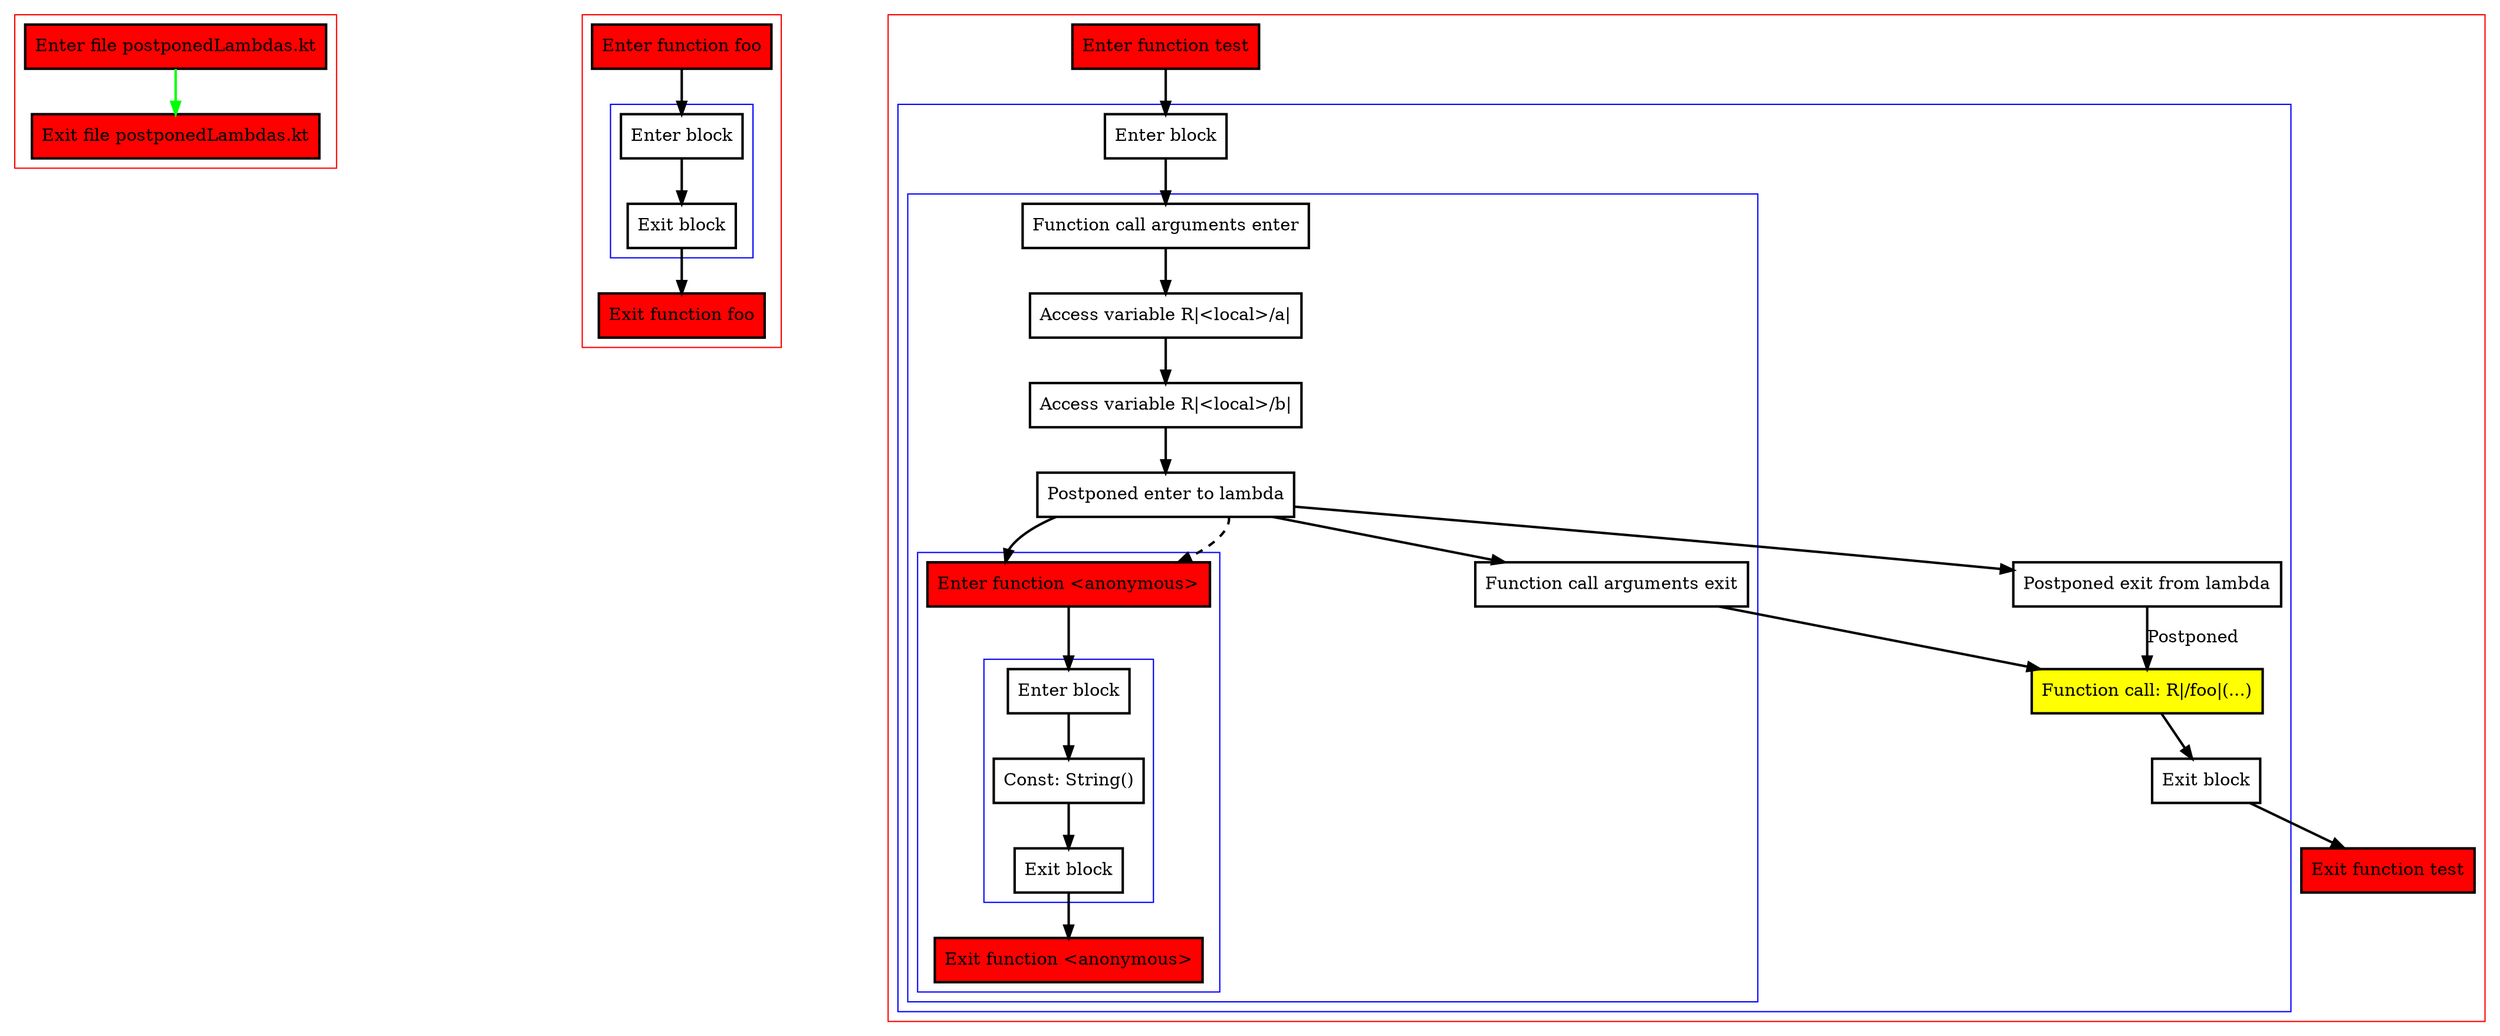 digraph postponedLambdas_kt {
    graph [nodesep=3]
    node [shape=box penwidth=2]
    edge [penwidth=2]

    subgraph cluster_0 {
        color=red
        0 [label="Enter file postponedLambdas.kt" style="filled" fillcolor=red];
        1 [label="Exit file postponedLambdas.kt" style="filled" fillcolor=red];
    }
    0 -> {1} [color=green];

    subgraph cluster_1 {
        color=red
        2 [label="Enter function foo" style="filled" fillcolor=red];
        subgraph cluster_2 {
            color=blue
            3 [label="Enter block"];
            4 [label="Exit block"];
        }
        5 [label="Exit function foo" style="filled" fillcolor=red];
    }
    2 -> {3};
    3 -> {4};
    4 -> {5};

    subgraph cluster_3 {
        color=red
        6 [label="Enter function test" style="filled" fillcolor=red];
        subgraph cluster_4 {
            color=blue
            7 [label="Enter block"];
            subgraph cluster_5 {
                color=blue
                8 [label="Function call arguments enter"];
                9 [label="Access variable R|<local>/a|"];
                10 [label="Access variable R|<local>/b|"];
                11 [label="Postponed enter to lambda"];
                subgraph cluster_6 {
                    color=blue
                    12 [label="Enter function <anonymous>" style="filled" fillcolor=red];
                    subgraph cluster_7 {
                        color=blue
                        13 [label="Enter block"];
                        14 [label="Const: String()"];
                        15 [label="Exit block"];
                    }
                    16 [label="Exit function <anonymous>" style="filled" fillcolor=red];
                }
                17 [label="Function call arguments exit"];
            }
            18 [label="Postponed exit from lambda"];
            19 [label="Function call: R|/foo|(...)" style="filled" fillcolor=yellow];
            20 [label="Exit block"];
        }
        21 [label="Exit function test" style="filled" fillcolor=red];
    }
    6 -> {7};
    7 -> {8};
    8 -> {9};
    9 -> {10};
    10 -> {11};
    11 -> {12 17 18};
    11 -> {12} [style=dashed];
    12 -> {13};
    13 -> {14};
    14 -> {15};
    15 -> {16};
    17 -> {19};
    18 -> {19} [label="Postponed"];
    19 -> {20};
    20 -> {21};

}
